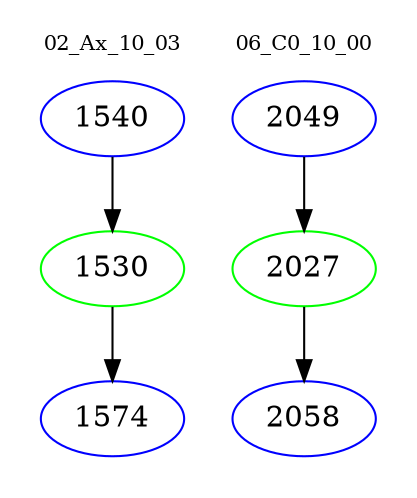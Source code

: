 digraph{
subgraph cluster_0 {
color = white
label = "02_Ax_10_03";
fontsize=10;
T0_1540 [label="1540", color="blue"]
T0_1540 -> T0_1530 [color="black"]
T0_1530 [label="1530", color="green"]
T0_1530 -> T0_1574 [color="black"]
T0_1574 [label="1574", color="blue"]
}
subgraph cluster_1 {
color = white
label = "06_C0_10_00";
fontsize=10;
T1_2049 [label="2049", color="blue"]
T1_2049 -> T1_2027 [color="black"]
T1_2027 [label="2027", color="green"]
T1_2027 -> T1_2058 [color="black"]
T1_2058 [label="2058", color="blue"]
}
}
